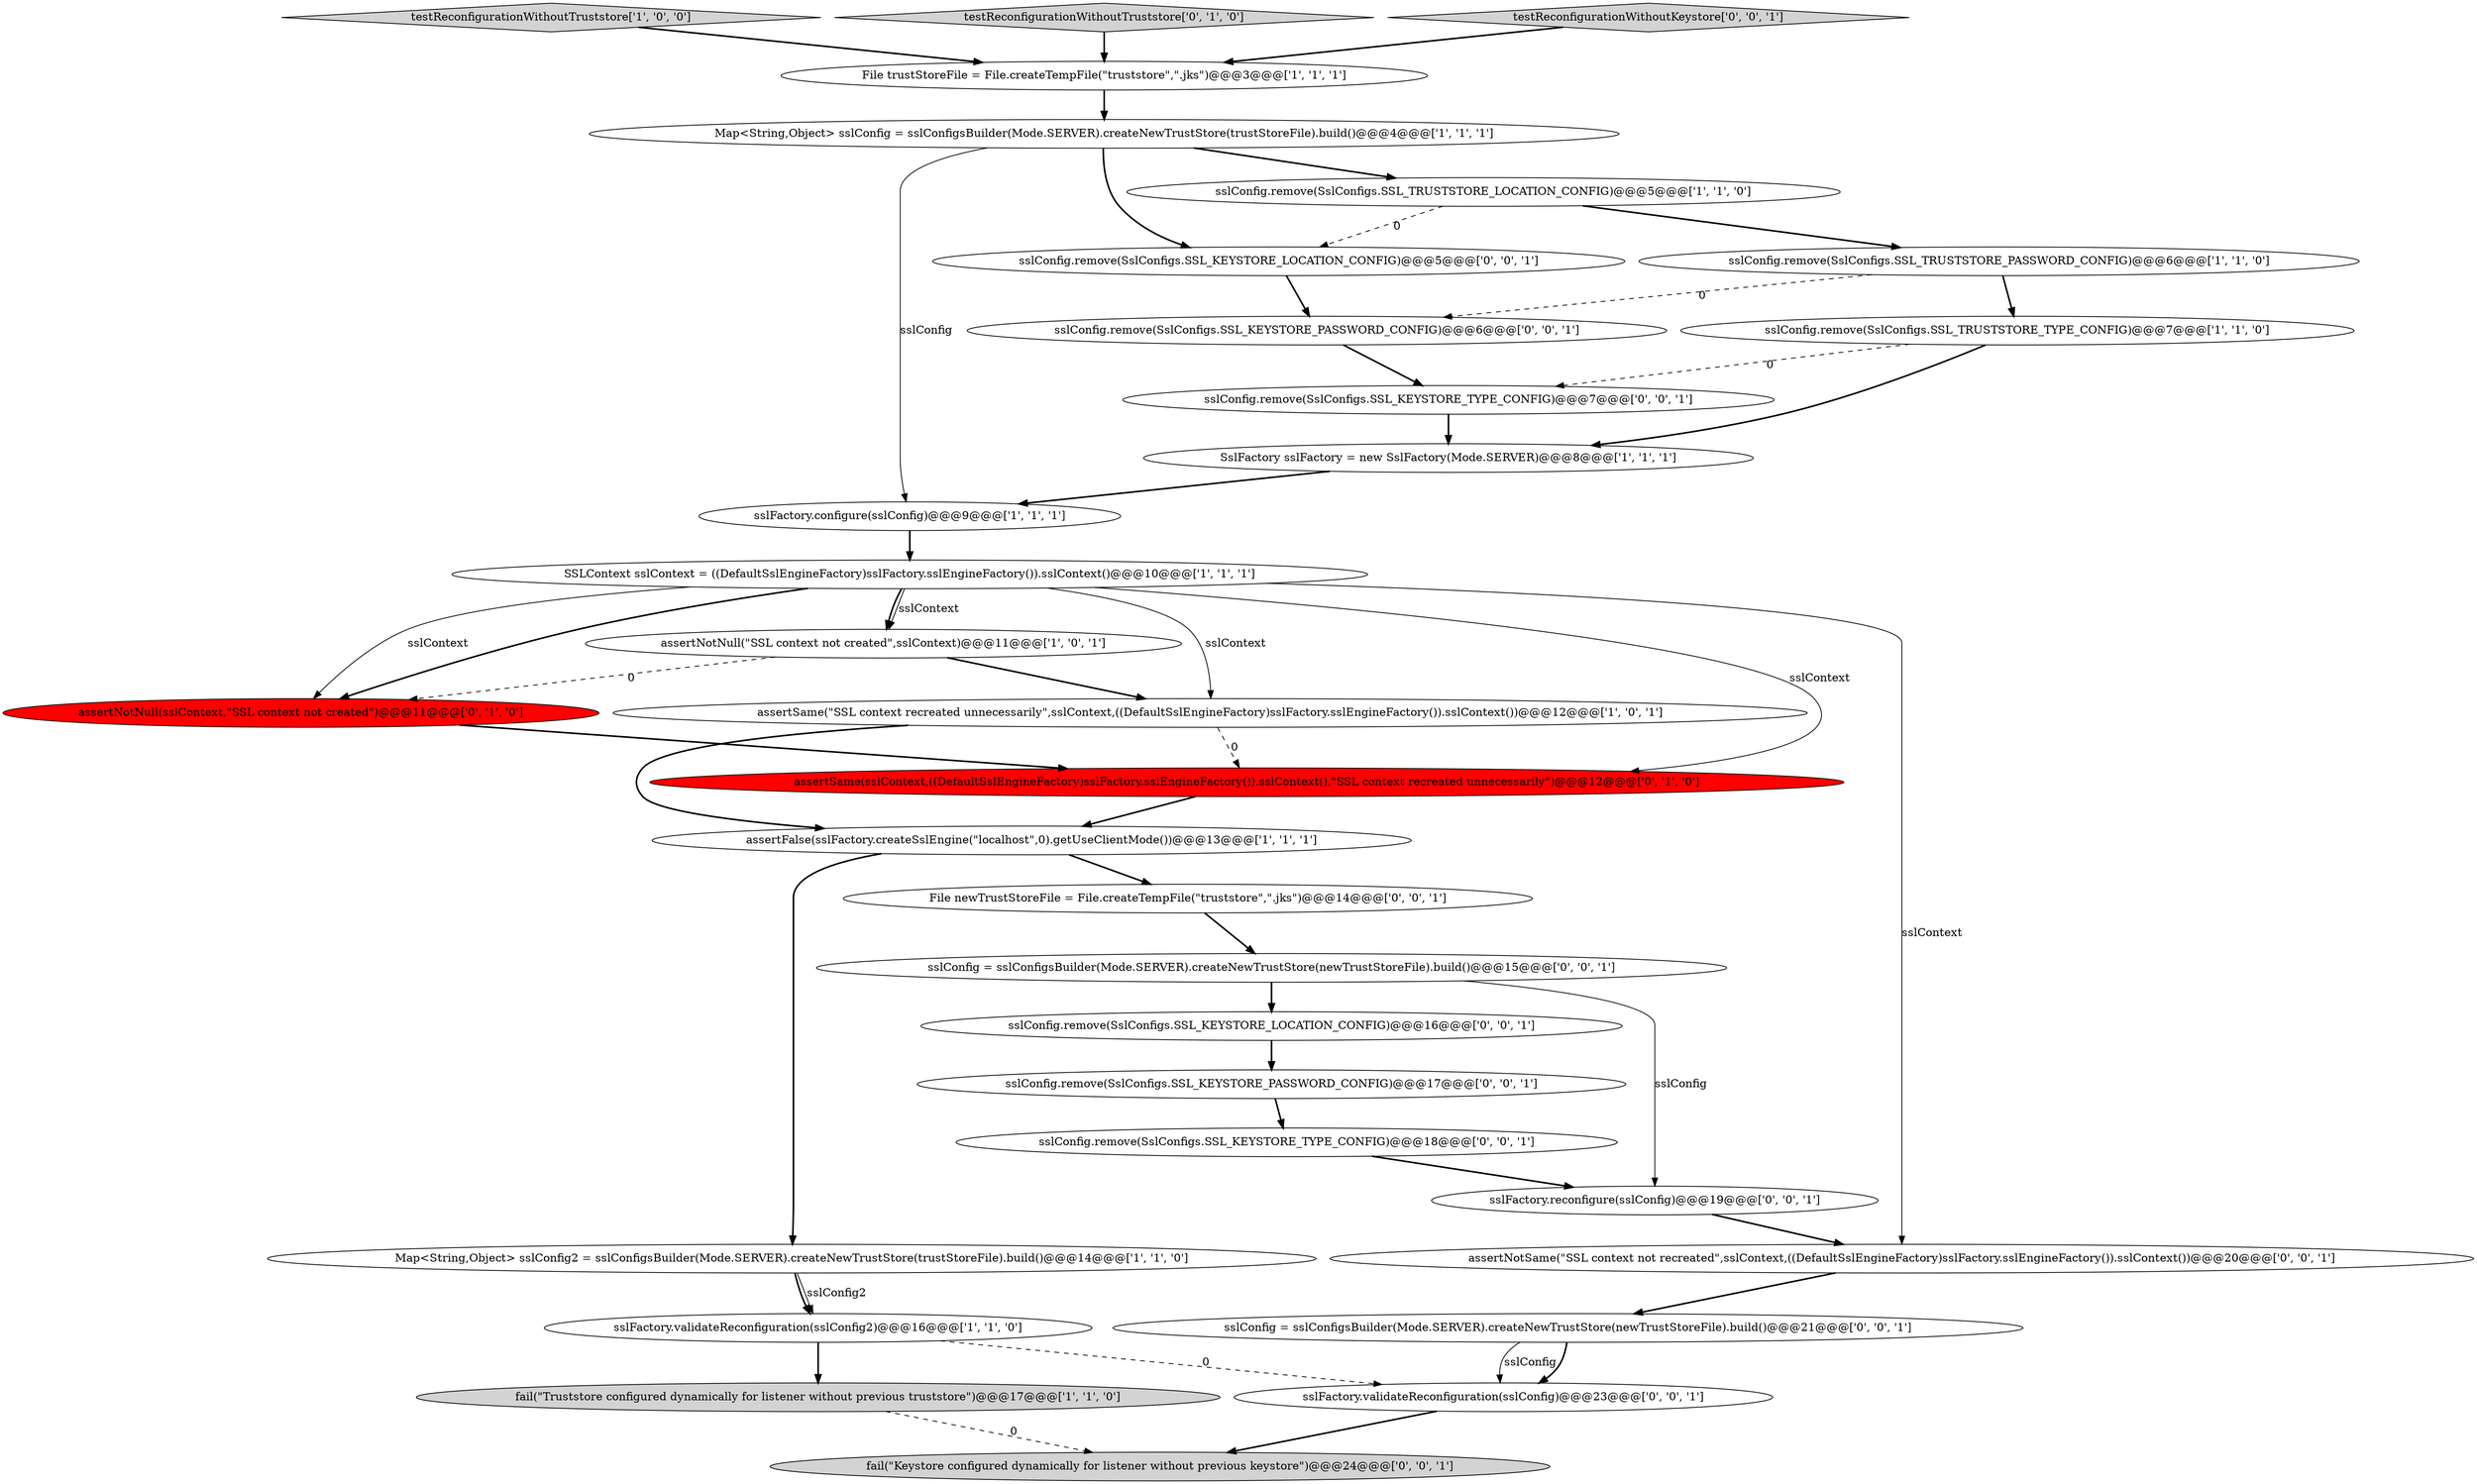 digraph {
3 [style = filled, label = "fail(\"Truststore configured dynamically for listener without previous truststore\")@@@17@@@['1', '1', '0']", fillcolor = lightgray, shape = ellipse image = "AAA0AAABBB1BBB"];
8 [style = filled, label = "Map<String,Object> sslConfig = sslConfigsBuilder(Mode.SERVER).createNewTrustStore(trustStoreFile).build()@@@4@@@['1', '1', '1']", fillcolor = white, shape = ellipse image = "AAA0AAABBB1BBB"];
14 [style = filled, label = "sslFactory.configure(sslConfig)@@@9@@@['1', '1', '1']", fillcolor = white, shape = ellipse image = "AAA0AAABBB1BBB"];
11 [style = filled, label = "SSLContext sslContext = ((DefaultSslEngineFactory)sslFactory.sslEngineFactory()).sslContext()@@@10@@@['1', '1', '1']", fillcolor = white, shape = ellipse image = "AAA0AAABBB1BBB"];
1 [style = filled, label = "File trustStoreFile = File.createTempFile(\"truststore\",\".jks\")@@@3@@@['1', '1', '1']", fillcolor = white, shape = ellipse image = "AAA0AAABBB1BBB"];
23 [style = filled, label = "sslConfig.remove(SslConfigs.SSL_KEYSTORE_PASSWORD_CONFIG)@@@17@@@['0', '0', '1']", fillcolor = white, shape = ellipse image = "AAA0AAABBB3BBB"];
28 [style = filled, label = "sslConfig.remove(SslConfigs.SSL_KEYSTORE_LOCATION_CONFIG)@@@16@@@['0', '0', '1']", fillcolor = white, shape = ellipse image = "AAA0AAABBB3BBB"];
0 [style = filled, label = "sslConfig.remove(SslConfigs.SSL_TRUSTSTORE_PASSWORD_CONFIG)@@@6@@@['1', '1', '0']", fillcolor = white, shape = ellipse image = "AAA0AAABBB1BBB"];
16 [style = filled, label = "assertSame(sslContext,((DefaultSslEngineFactory)sslFactory.sslEngineFactory()).sslContext(),\"SSL context recreated unnecessarily\")@@@12@@@['0', '1', '0']", fillcolor = red, shape = ellipse image = "AAA1AAABBB2BBB"];
13 [style = filled, label = "Map<String,Object> sslConfig2 = sslConfigsBuilder(Mode.SERVER).createNewTrustStore(trustStoreFile).build()@@@14@@@['1', '1', '0']", fillcolor = white, shape = ellipse image = "AAA0AAABBB1BBB"];
7 [style = filled, label = "assertNotNull(\"SSL context not created\",sslContext)@@@11@@@['1', '0', '1']", fillcolor = white, shape = ellipse image = "AAA0AAABBB1BBB"];
9 [style = filled, label = "sslConfig.remove(SslConfigs.SSL_TRUSTSTORE_TYPE_CONFIG)@@@7@@@['1', '1', '0']", fillcolor = white, shape = ellipse image = "AAA0AAABBB1BBB"];
25 [style = filled, label = "sslConfig.remove(SslConfigs.SSL_KEYSTORE_PASSWORD_CONFIG)@@@6@@@['0', '0', '1']", fillcolor = white, shape = ellipse image = "AAA0AAABBB3BBB"];
6 [style = filled, label = "SslFactory sslFactory = new SslFactory(Mode.SERVER)@@@8@@@['1', '1', '1']", fillcolor = white, shape = ellipse image = "AAA0AAABBB1BBB"];
5 [style = filled, label = "testReconfigurationWithoutTruststore['1', '0', '0']", fillcolor = lightgray, shape = diamond image = "AAA0AAABBB1BBB"];
19 [style = filled, label = "sslConfig.remove(SslConfigs.SSL_KEYSTORE_LOCATION_CONFIG)@@@5@@@['0', '0', '1']", fillcolor = white, shape = ellipse image = "AAA0AAABBB3BBB"];
10 [style = filled, label = "assertFalse(sslFactory.createSslEngine(\"localhost\",0).getUseClientMode())@@@13@@@['1', '1', '1']", fillcolor = white, shape = ellipse image = "AAA0AAABBB1BBB"];
29 [style = filled, label = "sslFactory.reconfigure(sslConfig)@@@19@@@['0', '0', '1']", fillcolor = white, shape = ellipse image = "AAA0AAABBB3BBB"];
21 [style = filled, label = "sslConfig = sslConfigsBuilder(Mode.SERVER).createNewTrustStore(newTrustStoreFile).build()@@@21@@@['0', '0', '1']", fillcolor = white, shape = ellipse image = "AAA0AAABBB3BBB"];
2 [style = filled, label = "assertSame(\"SSL context recreated unnecessarily\",sslContext,((DefaultSslEngineFactory)sslFactory.sslEngineFactory()).sslContext())@@@12@@@['1', '0', '1']", fillcolor = white, shape = ellipse image = "AAA0AAABBB1BBB"];
17 [style = filled, label = "testReconfigurationWithoutTruststore['0', '1', '0']", fillcolor = lightgray, shape = diamond image = "AAA0AAABBB2BBB"];
27 [style = filled, label = "testReconfigurationWithoutKeystore['0', '0', '1']", fillcolor = lightgray, shape = diamond image = "AAA0AAABBB3BBB"];
18 [style = filled, label = "fail(\"Keystore configured dynamically for listener without previous keystore\")@@@24@@@['0', '0', '1']", fillcolor = lightgray, shape = ellipse image = "AAA0AAABBB3BBB"];
4 [style = filled, label = "sslConfig.remove(SslConfigs.SSL_TRUSTSTORE_LOCATION_CONFIG)@@@5@@@['1', '1', '0']", fillcolor = white, shape = ellipse image = "AAA0AAABBB1BBB"];
12 [style = filled, label = "sslFactory.validateReconfiguration(sslConfig2)@@@16@@@['1', '1', '0']", fillcolor = white, shape = ellipse image = "AAA0AAABBB1BBB"];
24 [style = filled, label = "sslConfig = sslConfigsBuilder(Mode.SERVER).createNewTrustStore(newTrustStoreFile).build()@@@15@@@['0', '0', '1']", fillcolor = white, shape = ellipse image = "AAA0AAABBB3BBB"];
26 [style = filled, label = "assertNotSame(\"SSL context not recreated\",sslContext,((DefaultSslEngineFactory)sslFactory.sslEngineFactory()).sslContext())@@@20@@@['0', '0', '1']", fillcolor = white, shape = ellipse image = "AAA0AAABBB3BBB"];
31 [style = filled, label = "sslConfig.remove(SslConfigs.SSL_KEYSTORE_TYPE_CONFIG)@@@7@@@['0', '0', '1']", fillcolor = white, shape = ellipse image = "AAA0AAABBB3BBB"];
15 [style = filled, label = "assertNotNull(sslContext,\"SSL context not created\")@@@11@@@['0', '1', '0']", fillcolor = red, shape = ellipse image = "AAA1AAABBB2BBB"];
22 [style = filled, label = "sslConfig.remove(SslConfigs.SSL_KEYSTORE_TYPE_CONFIG)@@@18@@@['0', '0', '1']", fillcolor = white, shape = ellipse image = "AAA0AAABBB3BBB"];
20 [style = filled, label = "File newTrustStoreFile = File.createTempFile(\"truststore\",\".jks\")@@@14@@@['0', '0', '1']", fillcolor = white, shape = ellipse image = "AAA0AAABBB3BBB"];
30 [style = filled, label = "sslFactory.validateReconfiguration(sslConfig)@@@23@@@['0', '0', '1']", fillcolor = white, shape = ellipse image = "AAA0AAABBB3BBB"];
24->28 [style = bold, label=""];
8->14 [style = solid, label="sslConfig"];
0->9 [style = bold, label=""];
10->20 [style = bold, label=""];
27->1 [style = bold, label=""];
1->8 [style = bold, label=""];
17->1 [style = bold, label=""];
16->10 [style = bold, label=""];
8->19 [style = bold, label=""];
3->18 [style = dashed, label="0"];
22->29 [style = bold, label=""];
21->30 [style = solid, label="sslConfig"];
24->29 [style = solid, label="sslConfig"];
21->30 [style = bold, label=""];
12->30 [style = dashed, label="0"];
2->10 [style = bold, label=""];
15->16 [style = bold, label=""];
30->18 [style = bold, label=""];
19->25 [style = bold, label=""];
11->15 [style = bold, label=""];
9->6 [style = bold, label=""];
4->0 [style = bold, label=""];
25->31 [style = bold, label=""];
29->26 [style = bold, label=""];
26->21 [style = bold, label=""];
6->14 [style = bold, label=""];
11->15 [style = solid, label="sslContext"];
5->1 [style = bold, label=""];
11->16 [style = solid, label="sslContext"];
13->12 [style = bold, label=""];
23->22 [style = bold, label=""];
31->6 [style = bold, label=""];
0->25 [style = dashed, label="0"];
9->31 [style = dashed, label="0"];
10->13 [style = bold, label=""];
28->23 [style = bold, label=""];
7->2 [style = bold, label=""];
2->16 [style = dashed, label="0"];
7->15 [style = dashed, label="0"];
11->2 [style = solid, label="sslContext"];
4->19 [style = dashed, label="0"];
12->3 [style = bold, label=""];
8->4 [style = bold, label=""];
13->12 [style = solid, label="sslConfig2"];
11->7 [style = solid, label="sslContext"];
20->24 [style = bold, label=""];
11->26 [style = solid, label="sslContext"];
14->11 [style = bold, label=""];
11->7 [style = bold, label=""];
}

